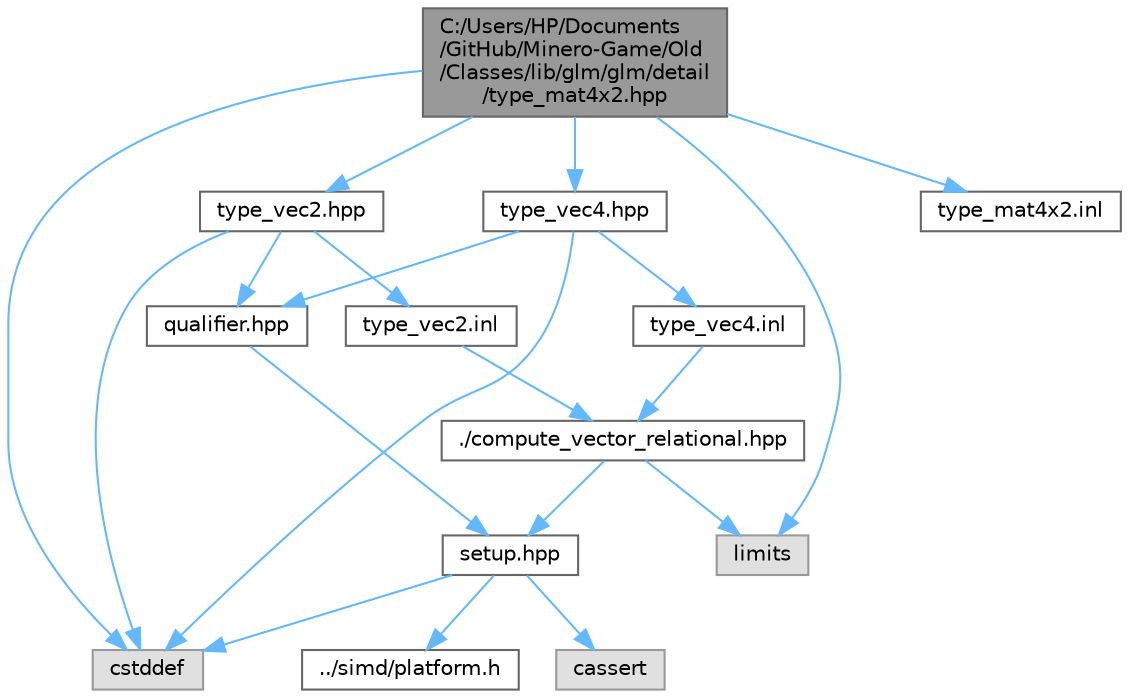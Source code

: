 digraph "C:/Users/HP/Documents/GitHub/Minero-Game/Old/Classes/lib/glm/glm/detail/type_mat4x2.hpp"
{
 // LATEX_PDF_SIZE
  bgcolor="transparent";
  edge [fontname=Helvetica,fontsize=10,labelfontname=Helvetica,labelfontsize=10];
  node [fontname=Helvetica,fontsize=10,shape=box,height=0.2,width=0.4];
  Node1 [id="Node000001",label="C:/Users/HP/Documents\l/GitHub/Minero-Game/Old\l/Classes/lib/glm/glm/detail\l/type_mat4x2.hpp",height=0.2,width=0.4,color="gray40", fillcolor="grey60", style="filled", fontcolor="black",tooltip=" "];
  Node1 -> Node2 [id="edge39_Node000001_Node000002",color="steelblue1",style="solid",tooltip=" "];
  Node2 [id="Node000002",label="type_vec2.hpp",height=0.2,width=0.4,color="grey40", fillcolor="white", style="filled",URL="$_old_2_classes_2lib_2glm_2glm_2detail_2type__vec2_8hpp.html",tooltip=" "];
  Node2 -> Node3 [id="edge40_Node000002_Node000003",color="steelblue1",style="solid",tooltip=" "];
  Node3 [id="Node000003",label="qualifier.hpp",height=0.2,width=0.4,color="grey40", fillcolor="white", style="filled",URL="$_old_2_classes_2lib_2glm_2glm_2detail_2qualifier_8hpp.html",tooltip=" "];
  Node3 -> Node4 [id="edge41_Node000003_Node000004",color="steelblue1",style="solid",tooltip=" "];
  Node4 [id="Node000004",label="setup.hpp",height=0.2,width=0.4,color="grey40", fillcolor="white", style="filled",URL="$_old_2_classes_2lib_2glm_2glm_2detail_2setup_8hpp.html",tooltip=" "];
  Node4 -> Node5 [id="edge42_Node000004_Node000005",color="steelblue1",style="solid",tooltip=" "];
  Node5 [id="Node000005",label="cassert",height=0.2,width=0.4,color="grey60", fillcolor="#E0E0E0", style="filled",tooltip=" "];
  Node4 -> Node6 [id="edge43_Node000004_Node000006",color="steelblue1",style="solid",tooltip=" "];
  Node6 [id="Node000006",label="cstddef",height=0.2,width=0.4,color="grey60", fillcolor="#E0E0E0", style="filled",tooltip=" "];
  Node4 -> Node7 [id="edge44_Node000004_Node000007",color="steelblue1",style="solid",tooltip=" "];
  Node7 [id="Node000007",label="../simd/platform.h",height=0.2,width=0.4,color="grey40", fillcolor="white", style="filled",URL="$_old_2_classes_2lib_2glm_2glm_2simd_2platform_8h.html",tooltip=" "];
  Node2 -> Node6 [id="edge45_Node000002_Node000006",color="steelblue1",style="solid",tooltip=" "];
  Node2 -> Node8 [id="edge46_Node000002_Node000008",color="steelblue1",style="solid",tooltip=" "];
  Node8 [id="Node000008",label="type_vec2.inl",height=0.2,width=0.4,color="grey40", fillcolor="white", style="filled",URL="$_old_2_classes_2lib_2glm_2glm_2detail_2type__vec2_8inl.html",tooltip=" "];
  Node8 -> Node9 [id="edge47_Node000008_Node000009",color="steelblue1",style="solid",tooltip=" "];
  Node9 [id="Node000009",label="./compute_vector_relational.hpp",height=0.2,width=0.4,color="grey40", fillcolor="white", style="filled",URL="$_old_2_classes_2lib_2glm_2glm_2detail_2compute__vector__relational_8hpp.html",tooltip=" "];
  Node9 -> Node4 [id="edge48_Node000009_Node000004",color="steelblue1",style="solid",tooltip=" "];
  Node9 -> Node10 [id="edge49_Node000009_Node000010",color="steelblue1",style="solid",tooltip=" "];
  Node10 [id="Node000010",label="limits",height=0.2,width=0.4,color="grey60", fillcolor="#E0E0E0", style="filled",tooltip=" "];
  Node1 -> Node11 [id="edge50_Node000001_Node000011",color="steelblue1",style="solid",tooltip=" "];
  Node11 [id="Node000011",label="type_vec4.hpp",height=0.2,width=0.4,color="grey40", fillcolor="white", style="filled",URL="$_old_2_classes_2lib_2glm_2glm_2detail_2type__vec4_8hpp.html",tooltip=" "];
  Node11 -> Node3 [id="edge51_Node000011_Node000003",color="steelblue1",style="solid",tooltip=" "];
  Node11 -> Node6 [id="edge52_Node000011_Node000006",color="steelblue1",style="solid",tooltip=" "];
  Node11 -> Node12 [id="edge53_Node000011_Node000012",color="steelblue1",style="solid",tooltip=" "];
  Node12 [id="Node000012",label="type_vec4.inl",height=0.2,width=0.4,color="grey40", fillcolor="white", style="filled",URL="$_old_2_classes_2lib_2glm_2glm_2detail_2type__vec4_8inl.html",tooltip=" "];
  Node12 -> Node9 [id="edge54_Node000012_Node000009",color="steelblue1",style="solid",tooltip=" "];
  Node1 -> Node10 [id="edge55_Node000001_Node000010",color="steelblue1",style="solid",tooltip=" "];
  Node1 -> Node6 [id="edge56_Node000001_Node000006",color="steelblue1",style="solid",tooltip=" "];
  Node1 -> Node13 [id="edge57_Node000001_Node000013",color="steelblue1",style="solid",tooltip=" "];
  Node13 [id="Node000013",label="type_mat4x2.inl",height=0.2,width=0.4,color="grey40", fillcolor="white", style="filled",URL="$_old_2_classes_2lib_2glm_2glm_2detail_2type__mat4x2_8inl.html",tooltip=" "];
}
